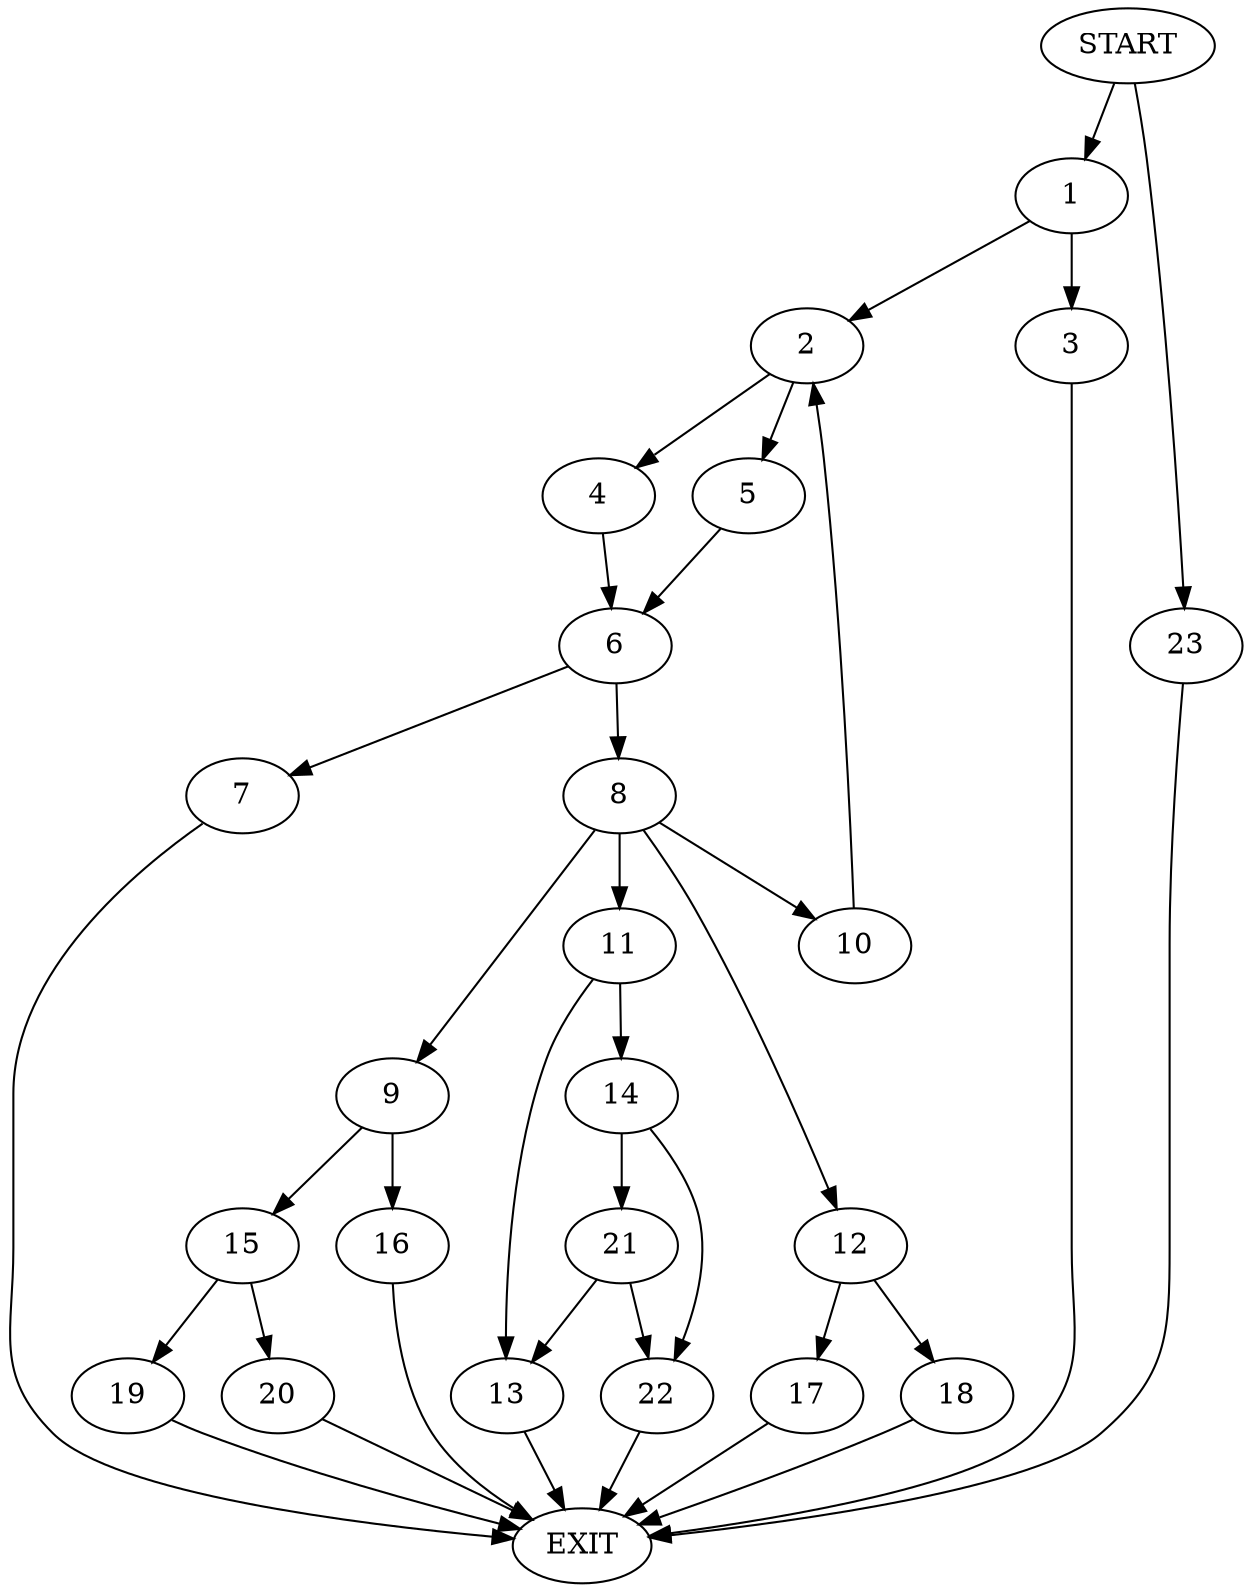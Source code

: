 digraph {
0 [label="START"]
24 [label="EXIT"]
0 -> 1
1 -> 2
1 -> 3
2 -> 4
2 -> 5
3 -> 24
4 -> 6
5 -> 6
6 -> 7
6 -> 8
7 -> 24
8 -> 9
8 -> 10
8 -> 11
8 -> 12
11 -> 13
11 -> 14
9 -> 15
9 -> 16
10 -> 2
12 -> 17
12 -> 18
18 -> 24
17 -> 24
15 -> 19
15 -> 20
16 -> 24
19 -> 24
20 -> 24
13 -> 24
14 -> 21
14 -> 22
21 -> 13
21 -> 22
22 -> 24
0 -> 23
23 -> 24
}
